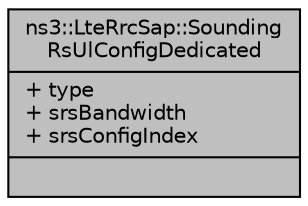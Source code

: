 digraph "ns3::LteRrcSap::SoundingRsUlConfigDedicated"
{
  edge [fontname="Helvetica",fontsize="10",labelfontname="Helvetica",labelfontsize="10"];
  node [fontname="Helvetica",fontsize="10",shape=record];
  Node1 [label="{ns3::LteRrcSap::Sounding\lRsUlConfigDedicated\n|+ type\l+ srsBandwidth\l+ srsConfigIndex\l|}",height=0.2,width=0.4,color="black", fillcolor="grey75", style="filled", fontcolor="black"];
}
